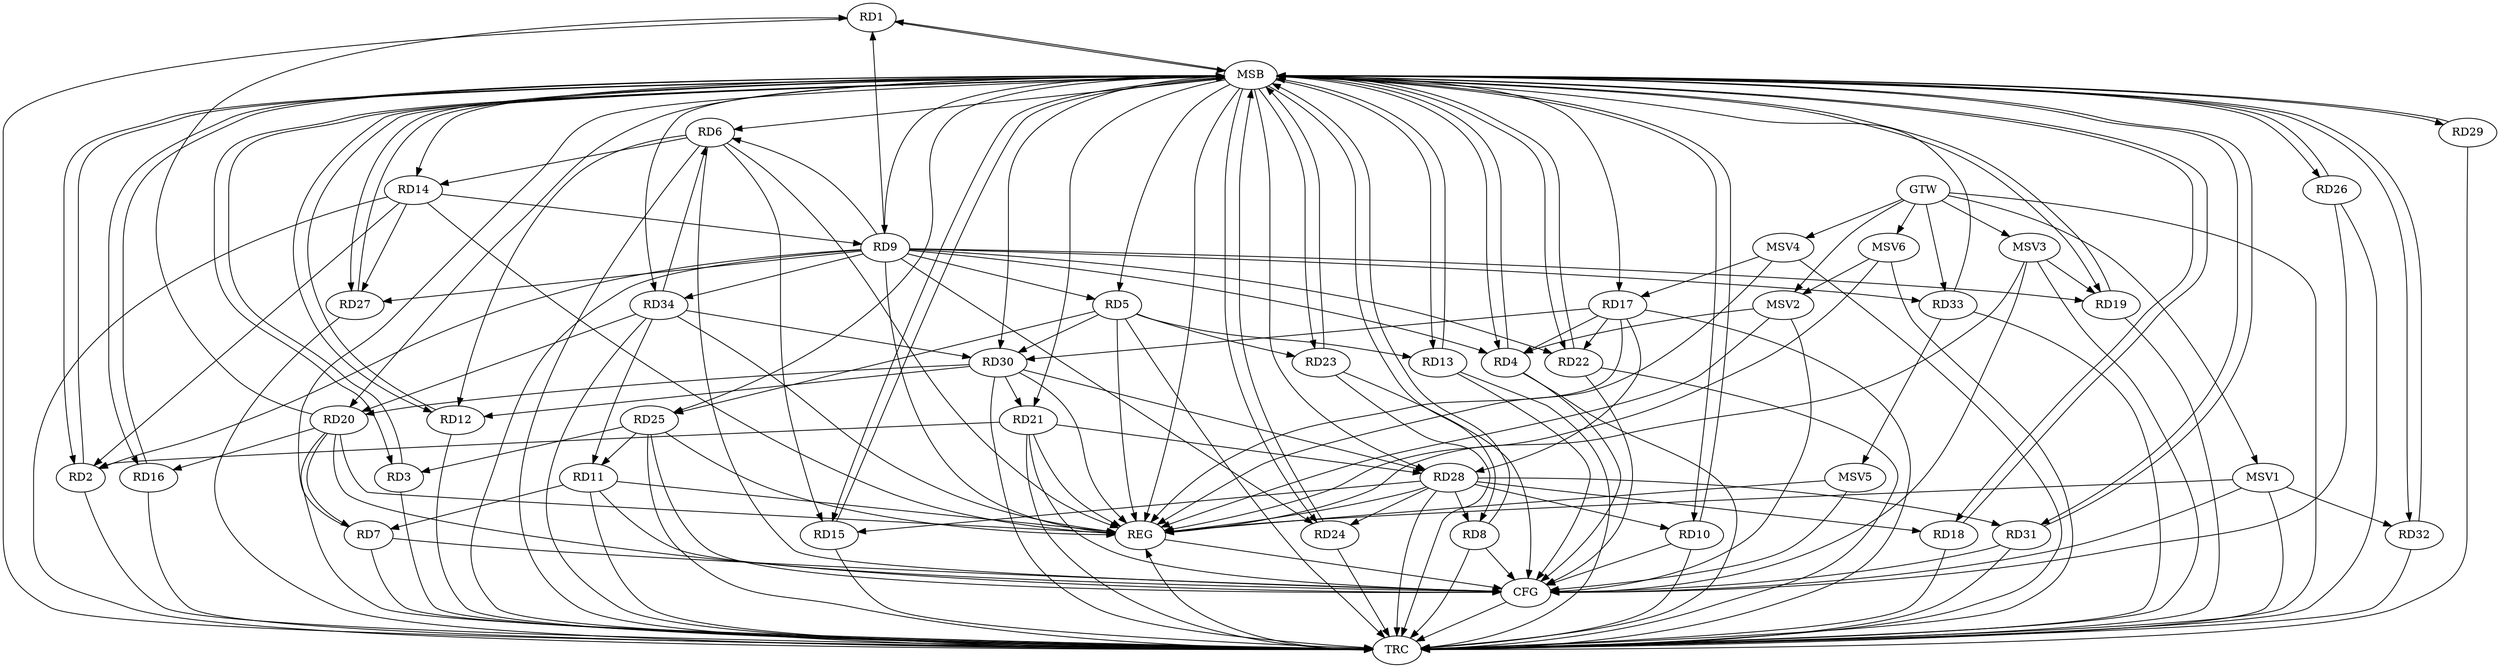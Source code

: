 strict digraph G {
  RD1 [ label="RD1" ];
  RD2 [ label="RD2" ];
  RD3 [ label="RD3" ];
  RD4 [ label="RD4" ];
  RD5 [ label="RD5" ];
  RD6 [ label="RD6" ];
  RD7 [ label="RD7" ];
  RD8 [ label="RD8" ];
  RD9 [ label="RD9" ];
  RD10 [ label="RD10" ];
  RD11 [ label="RD11" ];
  RD12 [ label="RD12" ];
  RD13 [ label="RD13" ];
  RD14 [ label="RD14" ];
  RD15 [ label="RD15" ];
  RD16 [ label="RD16" ];
  RD17 [ label="RD17" ];
  RD18 [ label="RD18" ];
  RD19 [ label="RD19" ];
  RD20 [ label="RD20" ];
  RD21 [ label="RD21" ];
  RD22 [ label="RD22" ];
  RD23 [ label="RD23" ];
  RD24 [ label="RD24" ];
  RD25 [ label="RD25" ];
  RD26 [ label="RD26" ];
  RD27 [ label="RD27" ];
  RD28 [ label="RD28" ];
  RD29 [ label="RD29" ];
  RD30 [ label="RD30" ];
  RD31 [ label="RD31" ];
  RD32 [ label="RD32" ];
  RD33 [ label="RD33" ];
  RD34 [ label="RD34" ];
  GTW [ label="GTW" ];
  REG [ label="REG" ];
  MSB [ label="MSB" ];
  CFG [ label="CFG" ];
  TRC [ label="TRC" ];
  MSV1 [ label="MSV1" ];
  MSV2 [ label="MSV2" ];
  MSV3 [ label="MSV3" ];
  MSV4 [ label="MSV4" ];
  MSV5 [ label="MSV5" ];
  MSV6 [ label="MSV6" ];
  RD9 -> RD1;
  RD20 -> RD1;
  RD14 -> RD2;
  RD21 -> RD2;
  RD25 -> RD3;
  RD17 -> RD4;
  RD9 -> RD5;
  RD5 -> RD13;
  RD5 -> RD23;
  RD5 -> RD25;
  RD5 -> RD30;
  RD9 -> RD6;
  RD6 -> RD12;
  RD6 -> RD14;
  RD6 -> RD15;
  RD34 -> RD6;
  RD11 -> RD7;
  RD20 -> RD7;
  RD28 -> RD8;
  RD14 -> RD9;
  RD9 -> RD22;
  RD9 -> RD24;
  RD9 -> RD27;
  RD28 -> RD10;
  RD25 -> RD11;
  RD34 -> RD11;
  RD30 -> RD12;
  RD14 -> RD27;
  RD28 -> RD15;
  RD20 -> RD16;
  RD17 -> RD22;
  RD17 -> RD28;
  RD17 -> RD30;
  RD28 -> RD18;
  RD30 -> RD20;
  RD34 -> RD20;
  RD21 -> RD28;
  RD30 -> RD21;
  RD28 -> RD24;
  RD30 -> RD28;
  RD28 -> RD31;
  RD34 -> RD30;
  GTW -> RD33;
  RD5 -> REG;
  RD6 -> REG;
  RD9 -> REG;
  RD11 -> REG;
  RD14 -> REG;
  RD17 -> REG;
  RD20 -> REG;
  RD21 -> REG;
  RD25 -> REG;
  RD28 -> REG;
  RD30 -> REG;
  RD34 -> REG;
  RD1 -> MSB;
  MSB -> REG;
  RD2 -> MSB;
  MSB -> RD24;
  RD3 -> MSB;
  MSB -> RD20;
  MSB -> RD27;
  RD4 -> MSB;
  MSB -> RD6;
  MSB -> RD12;
  MSB -> RD15;
  MSB -> RD26;
  MSB -> RD28;
  RD7 -> MSB;
  MSB -> RD2;
  RD8 -> MSB;
  MSB -> RD5;
  MSB -> RD10;
  MSB -> RD13;
  MSB -> RD17;
  MSB -> RD22;
  MSB -> RD32;
  MSB -> RD34;
  RD10 -> MSB;
  RD12 -> MSB;
  MSB -> RD4;
  MSB -> RD8;
  MSB -> RD19;
  MSB -> RD25;
  RD13 -> MSB;
  MSB -> RD3;
  MSB -> RD23;
  RD15 -> MSB;
  MSB -> RD18;
  RD16 -> MSB;
  MSB -> RD21;
  RD18 -> MSB;
  RD19 -> MSB;
  MSB -> RD31;
  RD22 -> MSB;
  RD23 -> MSB;
  MSB -> RD29;
  RD24 -> MSB;
  MSB -> RD14;
  RD26 -> MSB;
  MSB -> RD30;
  RD27 -> MSB;
  MSB -> RD1;
  MSB -> RD9;
  RD29 -> MSB;
  RD31 -> MSB;
  MSB -> RD16;
  RD32 -> MSB;
  RD33 -> MSB;
  RD11 -> CFG;
  RD4 -> CFG;
  RD22 -> CFG;
  RD25 -> CFG;
  RD20 -> CFG;
  RD13 -> CFG;
  RD6 -> CFG;
  RD23 -> CFG;
  RD31 -> CFG;
  RD26 -> CFG;
  RD8 -> CFG;
  RD10 -> CFG;
  RD21 -> CFG;
  RD7 -> CFG;
  REG -> CFG;
  RD1 -> TRC;
  RD2 -> TRC;
  RD3 -> TRC;
  RD4 -> TRC;
  RD5 -> TRC;
  RD6 -> TRC;
  RD7 -> TRC;
  RD8 -> TRC;
  RD9 -> TRC;
  RD10 -> TRC;
  RD11 -> TRC;
  RD12 -> TRC;
  RD13 -> TRC;
  RD14 -> TRC;
  RD15 -> TRC;
  RD16 -> TRC;
  RD17 -> TRC;
  RD18 -> TRC;
  RD19 -> TRC;
  RD20 -> TRC;
  RD21 -> TRC;
  RD22 -> TRC;
  RD23 -> TRC;
  RD24 -> TRC;
  RD25 -> TRC;
  RD26 -> TRC;
  RD27 -> TRC;
  RD28 -> TRC;
  RD29 -> TRC;
  RD30 -> TRC;
  RD31 -> TRC;
  RD32 -> TRC;
  RD33 -> TRC;
  RD34 -> TRC;
  GTW -> TRC;
  CFG -> TRC;
  TRC -> REG;
  RD9 -> RD19;
  RD9 -> RD4;
  RD9 -> RD33;
  RD9 -> RD2;
  RD9 -> RD34;
  MSV1 -> RD32;
  GTW -> MSV1;
  MSV1 -> REG;
  MSV1 -> TRC;
  MSV1 -> CFG;
  MSV2 -> RD4;
  GTW -> MSV2;
  MSV2 -> REG;
  MSV2 -> CFG;
  MSV3 -> RD19;
  GTW -> MSV3;
  MSV3 -> REG;
  MSV3 -> TRC;
  MSV3 -> CFG;
  MSV4 -> RD17;
  GTW -> MSV4;
  MSV4 -> REG;
  MSV4 -> TRC;
  RD33 -> MSV5;
  MSV5 -> REG;
  MSV5 -> CFG;
  MSV6 -> MSV2;
  GTW -> MSV6;
  MSV6 -> REG;
  MSV6 -> TRC;
}
